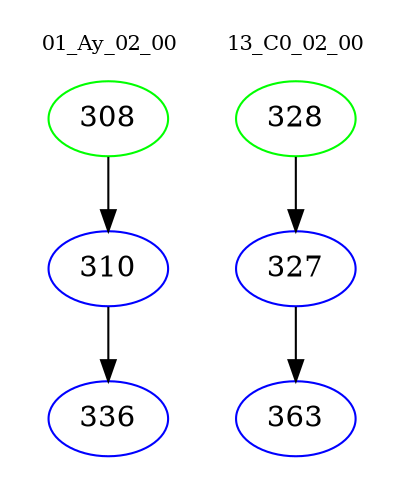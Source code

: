 digraph{
subgraph cluster_0 {
color = white
label = "01_Ay_02_00";
fontsize=10;
T0_308 [label="308", color="green"]
T0_308 -> T0_310 [color="black"]
T0_310 [label="310", color="blue"]
T0_310 -> T0_336 [color="black"]
T0_336 [label="336", color="blue"]
}
subgraph cluster_1 {
color = white
label = "13_C0_02_00";
fontsize=10;
T1_328 [label="328", color="green"]
T1_328 -> T1_327 [color="black"]
T1_327 [label="327", color="blue"]
T1_327 -> T1_363 [color="black"]
T1_363 [label="363", color="blue"]
}
}

